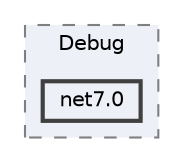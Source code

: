 digraph "C:/Users/danpe/Desktop/Coding/Personal/C#/Game Engine/Engine/obj/Debug/net7.0"
{
 // LATEX_PDF_SIZE
  bgcolor="transparent";
  edge [fontname=Helvetica,fontsize=10,labelfontname=Helvetica,labelfontsize=10];
  node [fontname=Helvetica,fontsize=10,shape=box,height=0.2,width=0.4];
  compound=true
  subgraph clusterdir_638243e3bba4458098da1f3c7f7f8b01 {
    graph [ bgcolor="#edf0f7", pencolor="grey50", label="Debug", fontname=Helvetica,fontsize=10 style="filled,dashed", URL="dir_638243e3bba4458098da1f3c7f7f8b01.html",tooltip=""]
  dir_528b955592894ef5cbb78d4e77b9bda2 [label="net7.0", fillcolor="#edf0f7", color="grey25", style="filled,bold", URL="dir_528b955592894ef5cbb78d4e77b9bda2.html",tooltip=""];
  }
}
